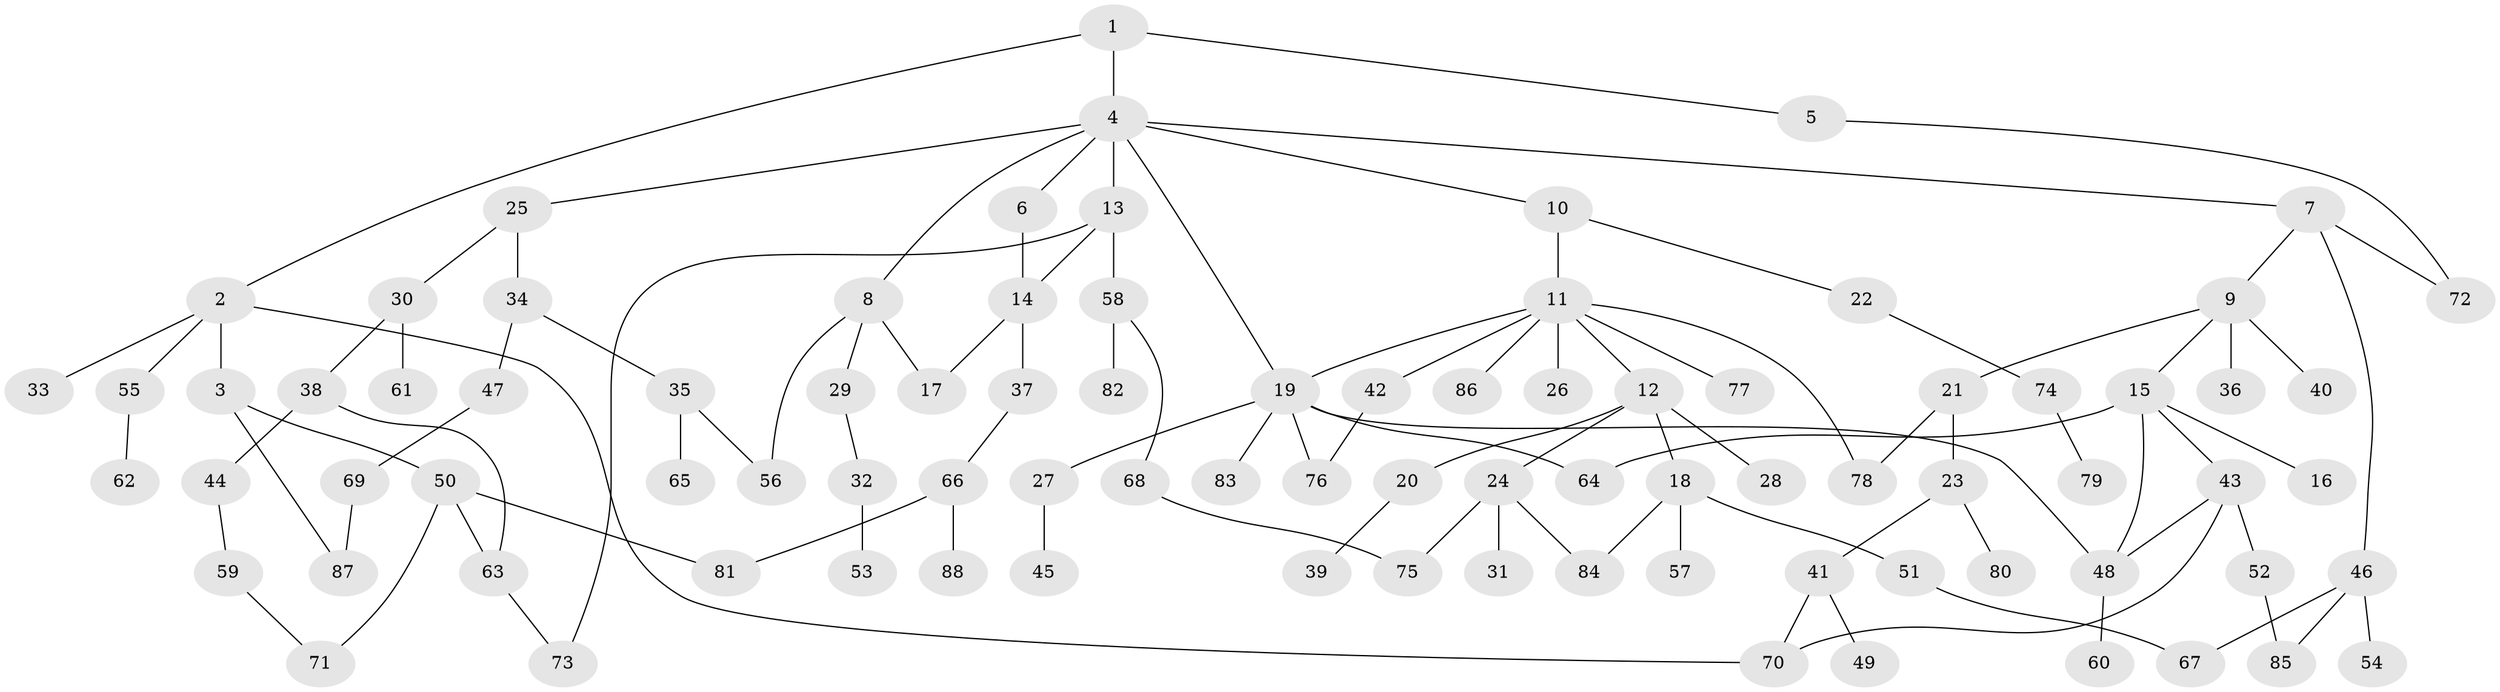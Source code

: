 // coarse degree distribution, {3: 0.10526315789473684, 5: 0.03508771929824561, 9: 0.017543859649122806, 4: 0.14035087719298245, 6: 0.05263157894736842, 7: 0.017543859649122806, 1: 0.2807017543859649, 2: 0.3508771929824561}
// Generated by graph-tools (version 1.1) at 2025/41/03/06/25 10:41:29]
// undirected, 88 vertices, 108 edges
graph export_dot {
graph [start="1"]
  node [color=gray90,style=filled];
  1;
  2;
  3;
  4;
  5;
  6;
  7;
  8;
  9;
  10;
  11;
  12;
  13;
  14;
  15;
  16;
  17;
  18;
  19;
  20;
  21;
  22;
  23;
  24;
  25;
  26;
  27;
  28;
  29;
  30;
  31;
  32;
  33;
  34;
  35;
  36;
  37;
  38;
  39;
  40;
  41;
  42;
  43;
  44;
  45;
  46;
  47;
  48;
  49;
  50;
  51;
  52;
  53;
  54;
  55;
  56;
  57;
  58;
  59;
  60;
  61;
  62;
  63;
  64;
  65;
  66;
  67;
  68;
  69;
  70;
  71;
  72;
  73;
  74;
  75;
  76;
  77;
  78;
  79;
  80;
  81;
  82;
  83;
  84;
  85;
  86;
  87;
  88;
  1 -- 2;
  1 -- 4;
  1 -- 5;
  2 -- 3;
  2 -- 33;
  2 -- 55;
  2 -- 70;
  3 -- 50;
  3 -- 87;
  4 -- 6;
  4 -- 7;
  4 -- 8;
  4 -- 10;
  4 -- 13;
  4 -- 25;
  4 -- 19;
  5 -- 72;
  6 -- 14;
  7 -- 9;
  7 -- 46;
  7 -- 72;
  8 -- 17;
  8 -- 29;
  8 -- 56;
  9 -- 15;
  9 -- 21;
  9 -- 36;
  9 -- 40;
  10 -- 11;
  10 -- 22;
  11 -- 12;
  11 -- 19;
  11 -- 26;
  11 -- 42;
  11 -- 77;
  11 -- 86;
  11 -- 78;
  12 -- 18;
  12 -- 20;
  12 -- 24;
  12 -- 28;
  13 -- 14;
  13 -- 58;
  13 -- 73;
  14 -- 37;
  14 -- 17;
  15 -- 16;
  15 -- 43;
  15 -- 64;
  15 -- 48;
  18 -- 51;
  18 -- 57;
  18 -- 84;
  19 -- 27;
  19 -- 48;
  19 -- 64;
  19 -- 83;
  19 -- 76;
  20 -- 39;
  21 -- 23;
  21 -- 78;
  22 -- 74;
  23 -- 41;
  23 -- 80;
  24 -- 31;
  24 -- 75;
  24 -- 84;
  25 -- 30;
  25 -- 34;
  27 -- 45;
  29 -- 32;
  30 -- 38;
  30 -- 61;
  32 -- 53;
  34 -- 35;
  34 -- 47;
  35 -- 56;
  35 -- 65;
  37 -- 66;
  38 -- 44;
  38 -- 63;
  41 -- 49;
  41 -- 70;
  42 -- 76;
  43 -- 52;
  43 -- 70;
  43 -- 48;
  44 -- 59;
  46 -- 54;
  46 -- 67;
  46 -- 85;
  47 -- 69;
  48 -- 60;
  50 -- 71;
  50 -- 81;
  50 -- 63;
  51 -- 67;
  52 -- 85;
  55 -- 62;
  58 -- 68;
  58 -- 82;
  59 -- 71;
  63 -- 73;
  66 -- 81;
  66 -- 88;
  68 -- 75;
  69 -- 87;
  74 -- 79;
}
